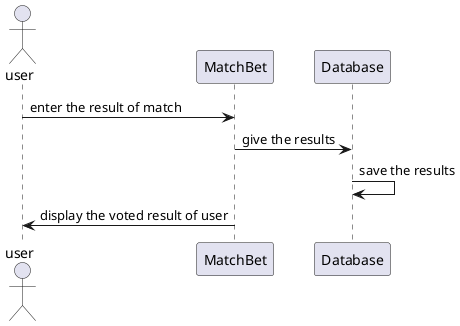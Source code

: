 @startuml
actor user as u
participant MatchBet as m
u -> m: enter the result of match
m -> Database: give the results
Database -> Database: save the results
m -> u: display the voted result of user
@enduml